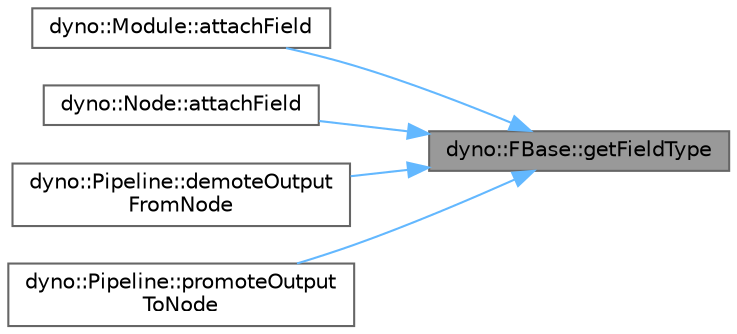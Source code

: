 digraph "dyno::FBase::getFieldType"
{
 // LATEX_PDF_SIZE
  bgcolor="transparent";
  edge [fontname=Helvetica,fontsize=10,labelfontname=Helvetica,labelfontsize=10];
  node [fontname=Helvetica,fontsize=10,shape=box,height=0.2,width=0.4];
  rankdir="RL";
  Node1 [id="Node000001",label="dyno::FBase::getFieldType",height=0.2,width=0.4,color="gray40", fillcolor="grey60", style="filled", fontcolor="black",tooltip=" "];
  Node1 -> Node2 [id="edge1_Node000001_Node000002",dir="back",color="steelblue1",style="solid",tooltip=" "];
  Node2 [id="Node000002",label="dyno::Module::attachField",height=0.2,width=0.4,color="grey40", fillcolor="white", style="filled",URL="$classdyno_1_1_module.html#af5144714bef507ab31afe6d902ab2e65",tooltip="Attach a field to Base."];
  Node1 -> Node3 [id="edge2_Node000001_Node000003",dir="back",color="steelblue1",style="solid",tooltip=" "];
  Node3 [id="Node000003",label="dyno::Node::attachField",height=0.2,width=0.4,color="grey40", fillcolor="white", style="filled",URL="$classdyno_1_1_node.html#a078cb4723af7fe4b6c33917d77e3f049",tooltip="Attach a field to Node."];
  Node1 -> Node4 [id="edge3_Node000001_Node000004",dir="back",color="steelblue1",style="solid",tooltip=" "];
  Node4 [id="Node000004",label="dyno::Pipeline::demoteOutput\lFromNode",height=0.2,width=0.4,color="grey40", fillcolor="white", style="filled",URL="$classdyno_1_1_pipeline.html#a7606af04c1a300fd4114f71d20fed048",tooltip=" "];
  Node1 -> Node5 [id="edge4_Node000001_Node000005",dir="back",color="steelblue1",style="solid",tooltip=" "];
  Node5 [id="Node000005",label="dyno::Pipeline::promoteOutput\lToNode",height=0.2,width=0.4,color="grey40", fillcolor="white", style="filled",URL="$classdyno_1_1_pipeline.html#a43652b47a395830dbf5c5840ecc3d67e",tooltip=" "];
}
